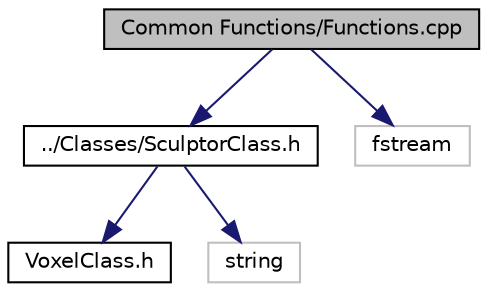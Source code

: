 digraph "Common Functions/Functions.cpp"
{
  edge [fontname="Helvetica",fontsize="10",labelfontname="Helvetica",labelfontsize="10"];
  node [fontname="Helvetica",fontsize="10",shape=record];
  Node0 [label="Common Functions/Functions.cpp",height=0.2,width=0.4,color="black", fillcolor="grey75", style="filled", fontcolor="black"];
  Node0 -> Node1 [color="midnightblue",fontsize="10",style="solid",fontname="Helvetica"];
  Node1 [label="../Classes/SculptorClass.h",height=0.2,width=0.4,color="black", fillcolor="white", style="filled",URL="$_sculptor_class_8h.html"];
  Node1 -> Node2 [color="midnightblue",fontsize="10",style="solid",fontname="Helvetica"];
  Node2 [label="VoxelClass.h",height=0.2,width=0.4,color="black", fillcolor="white", style="filled",URL="$_voxel_class_8h.html"];
  Node1 -> Node3 [color="midnightblue",fontsize="10",style="solid",fontname="Helvetica"];
  Node3 [label="string",height=0.2,width=0.4,color="grey75", fillcolor="white", style="filled"];
  Node0 -> Node4 [color="midnightblue",fontsize="10",style="solid",fontname="Helvetica"];
  Node4 [label="fstream",height=0.2,width=0.4,color="grey75", fillcolor="white", style="filled"];
}
